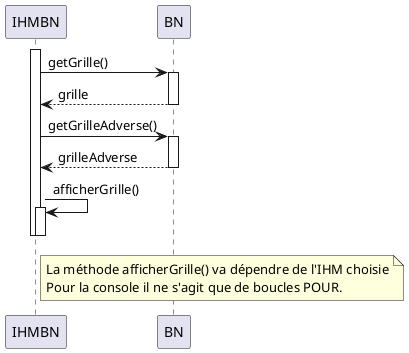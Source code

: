 @startuml
activate IHMBN

    IHMBN->BN : getGrille()
    activate BN
        BN-->IHMBN : grille
    deactivate BN
    
    IHMBN->BN : getGrilleAdverse()
    activate BN
        BN-->IHMBN : grilleAdverse
    deactivate BN

    IHMBN -> IHMBN : afficherGrille()
    activate IHMBN
        note right of IHMBN
            La méthode afficherGrille() va dépendre de l'IHM choisie
            Pour la console il ne s'agit que de boucles POUR.
        end note
    deactivate IHMBN

deactivate IHMBN
@enduml
